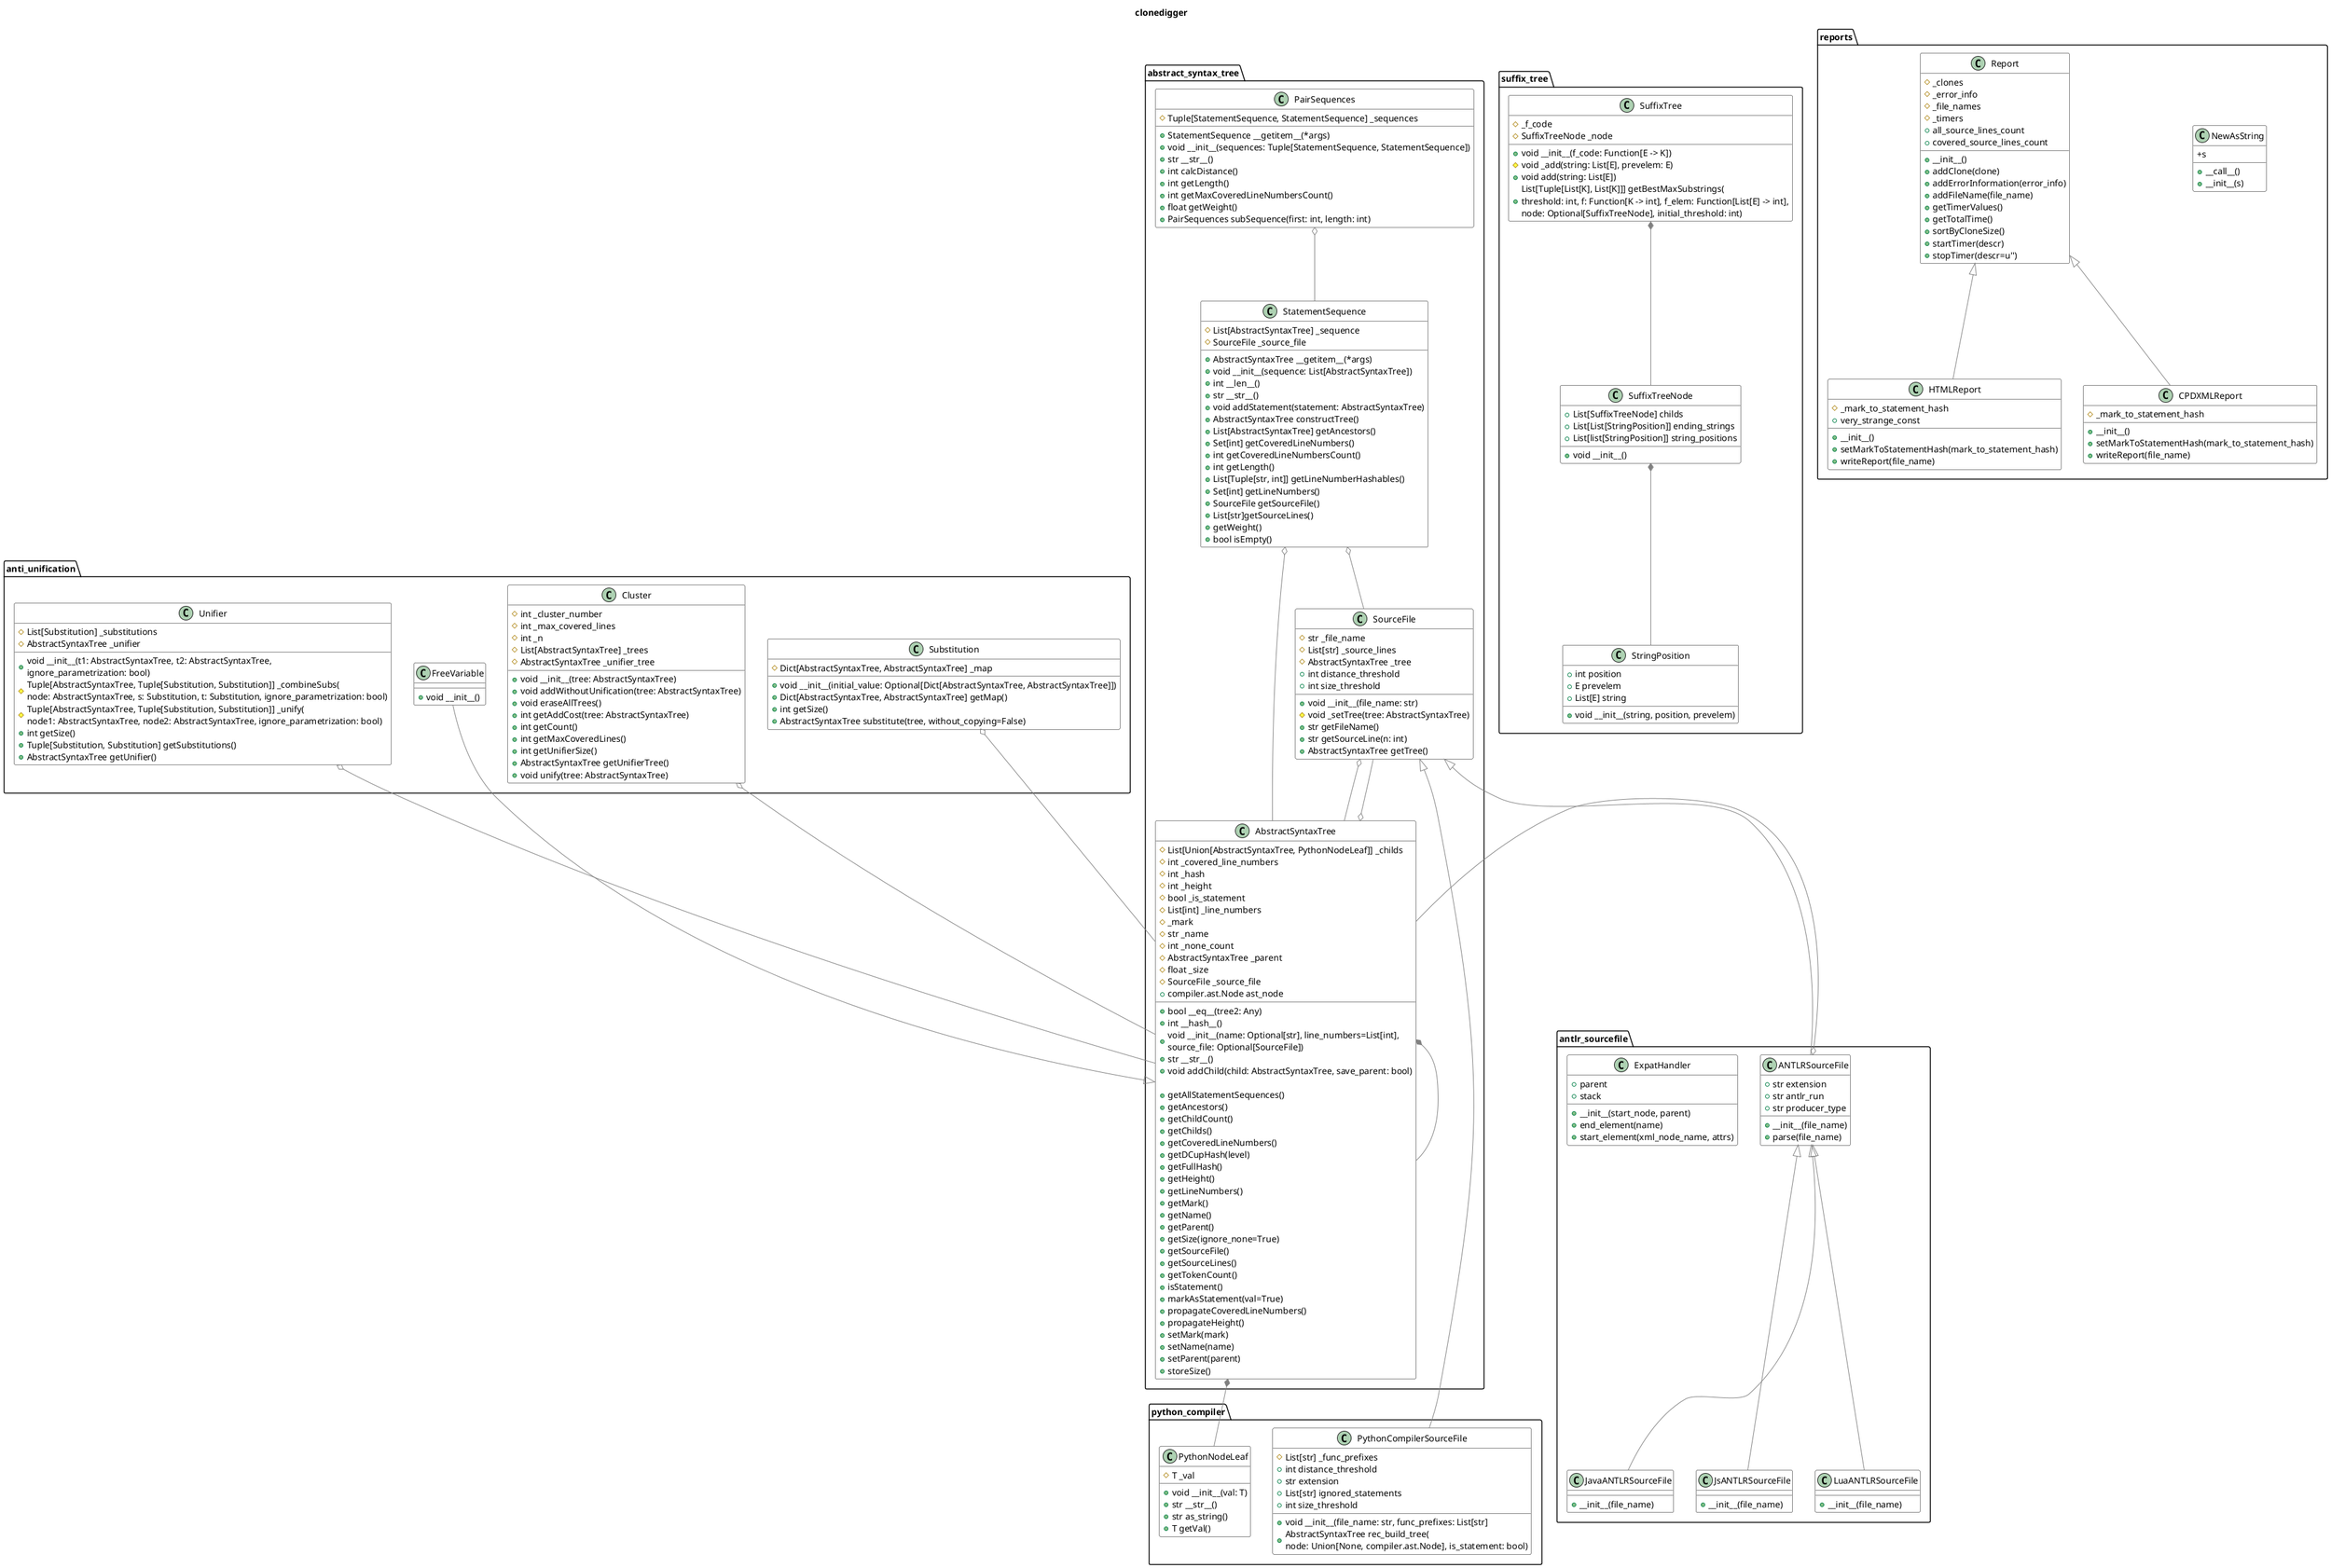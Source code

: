 @startuml
skinparam wrapMessageWidth 80
skinparam class {
    BackgroundColor White
    ArrowColor Grey
    BorderColor Black
}
title clonedigger

package python_compiler {

    class PythonCompilerSourceFile {
        #List[str] _func_prefixes
        +int distance_threshold
        +str extension
        +List[str] ignored_statements
        +int size_threshold

        +void __init__(file_name: str, func_prefixes: List[str]
        +AbstractSyntaxTree rec_build_tree(\nnode: Union[None, compiler.ast.Node], is_statement: bool)
    }
    class PythonNodeLeaf {
        #T _val

        +void __init__(val: T)
        +str __str__()
        +str as_string()
        +T getVal()
    }
}

package suffix_tree {
    class SuffixTree {
        #_f_code
        #SuffixTreeNode _node

        +void __init__(f_code: Function[E -> K])
        #void _add(string: List[E], prevelem: E)
        +void add(string: List[E])
        +List[Tuple[List[K], List[K]]] getBestMaxSubstrings(\nthreshold: int, f: Function[K -> int], f_elem: Function[List[E] -> int],\nnode: Optional[SuffixTreeNode], initial_threshold: int)
    }
    class StringPosition {
        +int position
        +E prevelem
        +List[E] string

        +void __init__(string, position, prevelem)
    }
    class SuffixTreeNode {
        +List[SuffixTreeNode] childs
        +List[List[StringPosition]] ending_strings
        +List[list[StringPosition]] string_positions

        +void __init__()
    }
}

package abstract_syntax_tree {
    class SourceFile {
        #str _file_name
        #List[str] _source_lines
        #AbstractSyntaxTree _tree
        +int distance_threshold
        +int size_threshold

        +void __init__(file_name: str)
        #void _setTree(tree: AbstractSyntaxTree)
        +str getFileName()
        +str getSourceLine(n: int)
        +AbstractSyntaxTree getTree()
    }
    class StatementSequence {
        #List[AbstractSyntaxTree] _sequence
        #SourceFile _source_file

        +AbstractSyntaxTree __getitem__(*args)
        +void __init__(sequence: List[AbstractSyntaxTree])
        +int __len__()
        +str __str__()
        +void addStatement(statement: AbstractSyntaxTree)
        +AbstractSyntaxTree constructTree()
        +List[AbstractSyntaxTree] getAncestors()
        +Set[int] getCoveredLineNumbers()
        +int getCoveredLineNumbersCount()
        +int getLength()
        +List[Tuple[str, int]] getLineNumberHashables()
        +Set[int] getLineNumbers()
        +SourceFile getSourceFile()
        +List[str]getSourceLines()
        +getWeight()
        +bool isEmpty()
    }
    class AbstractSyntaxTree {
        #List[Union[AbstractSyntaxTree, PythonNodeLeaf]] _childs
        #int _covered_line_numbers
        #int _hash
        #int _height
        #bool _is_statement
        #List[int] _line_numbers
        #_mark
        #str _name
        #int _none_count
        #AbstractSyntaxTree _parent
        #float _size
        #SourceFile _source_file
        +compiler.ast.Node ast_node

        +bool __eq__(tree2: Any)
        +int __hash__()
        +void __init__(name: Optional[str], line_numbers=List[int],\nsource_file: Optional[SourceFile])
        +str __str__()
        +void addChild(child: AbstractSyntaxTree, save_parent: bool)

        +getAllStatementSequences()
        +getAncestors()
        +getChildCount()
        +getChilds()
        +getCoveredLineNumbers()
        +getDCupHash(level)
        +getFullHash()
        +getHeight()
        +getLineNumbers()
        +getMark()
        +getName()
        +getParent()
        +getSize(ignore_none=True)
        +getSourceFile()
        +getSourceLines()
        +getTokenCount()
        +isStatement()
        +markAsStatement(val=True)
        +propagateCoveredLineNumbers()
        +propagateHeight()
        +setMark(mark)
        +setName(name)
        +setParent(parent)
        +storeSize()
    }
    class PairSequences {
        #Tuple[StatementSequence, StatementSequence] _sequences

        +StatementSequence __getitem__(*args)
        +void __init__(sequences: Tuple[StatementSequence, StatementSequence])
        +str __str__()
        +int calcDistance()
        +int getLength()
        +int getMaxCoveredLineNumbersCount()
        +float getWeight()
        +PairSequences subSequence(first: int, length: int)
    }
}

package anti_unification {

    class Substitution {
        #Dict[AbstractSyntaxTree, AbstractSyntaxTree] _map

        +void __init__(initial_value: Optional[Dict[AbstractSyntaxTree, AbstractSyntaxTree]])
        +Dict[AbstractSyntaxTree, AbstractSyntaxTree] getMap()
        +int getSize()
        +AbstractSyntaxTree substitute(tree, without_copying=False)
    }
    class Cluster {
        #int _cluster_number
        #int _max_covered_lines
        #int _n
        #List[AbstractSyntaxTree] _trees
        #AbstractSyntaxTree _unifier_tree

        +void __init__(tree: AbstractSyntaxTree)
        +void addWithoutUnification(tree: AbstractSyntaxTree)
        +void eraseAllTrees()
        +int getAddCost(tree: AbstractSyntaxTree)
        +int getCount()
        +int getMaxCoveredLines()
        +int getUnifierSize()
        +AbstractSyntaxTree getUnifierTree()
        +void unify(tree: AbstractSyntaxTree)
    }
    class FreeVariable {
        +void __init__()
    }
    class Unifier {
        #List[Substitution] _substitutions
        #AbstractSyntaxTree _unifier

        +void __init__(t1: AbstractSyntaxTree, t2: AbstractSyntaxTree,\nignore_parametrization: bool)
        #Tuple[AbstractSyntaxTree, Tuple[Substitution, Substitution]] _combineSubs(\nnode: AbstractSyntaxTree, s: Substitution, t: Substitution, ignore_parametrization: bool)
        #Tuple[AbstractSyntaxTree, Tuple[Substitution, Substitution]] _unify(\nnode1: AbstractSyntaxTree, node2: AbstractSyntaxTree, ignore_parametrization: bool)
        +int getSize()
        +Tuple[Substitution, Substitution] getSubstitutions()
        +AbstractSyntaxTree getUnifier()
    }
}

package reports {
    class NewAsString {
        +s

        +__call__()
        +__init__(s)
    }
    class Report {
        #_clones
        #_error_info
        #_file_names
        #_timers
        +all_source_lines_count
        +covered_source_lines_count

        +__init__()
        +addClone(clone)
        +addErrorInformation(error_info)
        +addFileName(file_name)
        +getTimerValues()
        +getTotalTime()
        +sortByCloneSize()
        +startTimer(descr)
        +stopTimer(descr=u'')
    }
    class HTMLReport {
        #_mark_to_statement_hash
        +very_strange_const

        +__init__()
        +setMarkToStatementHash(mark_to_statement_hash)
        +writeReport(file_name)
    }
    class CPDXMLReport {
        #_mark_to_statement_hash
        +__init__()
        +setMarkToStatementHash(mark_to_statement_hash)
        +writeReport(file_name)
    }
}

package antlr_sourcefile {
    class ANTLRSourceFile {
        +str extension
        +str antlr_run
        +str producer_type

        +__init__(file_name)
        +parse(file_name)
    }
    class JavaANTLRSourceFile {
        +__init__(file_name)
    }
    class JsANTLRSourceFile {
        +__init__(file_name)
    }
    class LuaANTLRSourceFile {
        +__init__(file_name)
    }
    class ExpatHandler {
        +parent
        +stack

        +__init__(start_node, parent)
        +end_element(name)
        +start_element(xml_node_name, attrs)
    }
}

SourceFile <|-- PythonCompilerSourceFile
SourceFile <|-- ANTLRSourceFile

ANTLRSourceFile o-- AbstractSyntaxTree
ANTLRSourceFile <|-- JavaANTLRSourceFile
ANTLRSourceFile <|-- JsANTLRSourceFile
ANTLRSourceFile <|-- LuaANTLRSourceFile


Report <|-- HTMLReport
Report <|-- CPDXMLReport

AbstractSyntaxTree *-- AbstractSyntaxTree
AbstractSyntaxTree *-- PythonNodeLeaf
AbstractSyntaxTree o-- SourceFile
AbstractSyntaxTree <|-- FreeVariable

PairSequences o-- StatementSequence
StatementSequence o-- SourceFile
StatementSequence o-- AbstractSyntaxTree

SuffixTree *-- SuffixTreeNode
SuffixTreeNode *-- StringPosition

Unifier o-- AbstractSyntaxTree

SourceFile o-- AbstractSyntaxTree

Cluster o-- AbstractSyntaxTree

Substitution o-- AbstractSyntaxTree

@enduml
